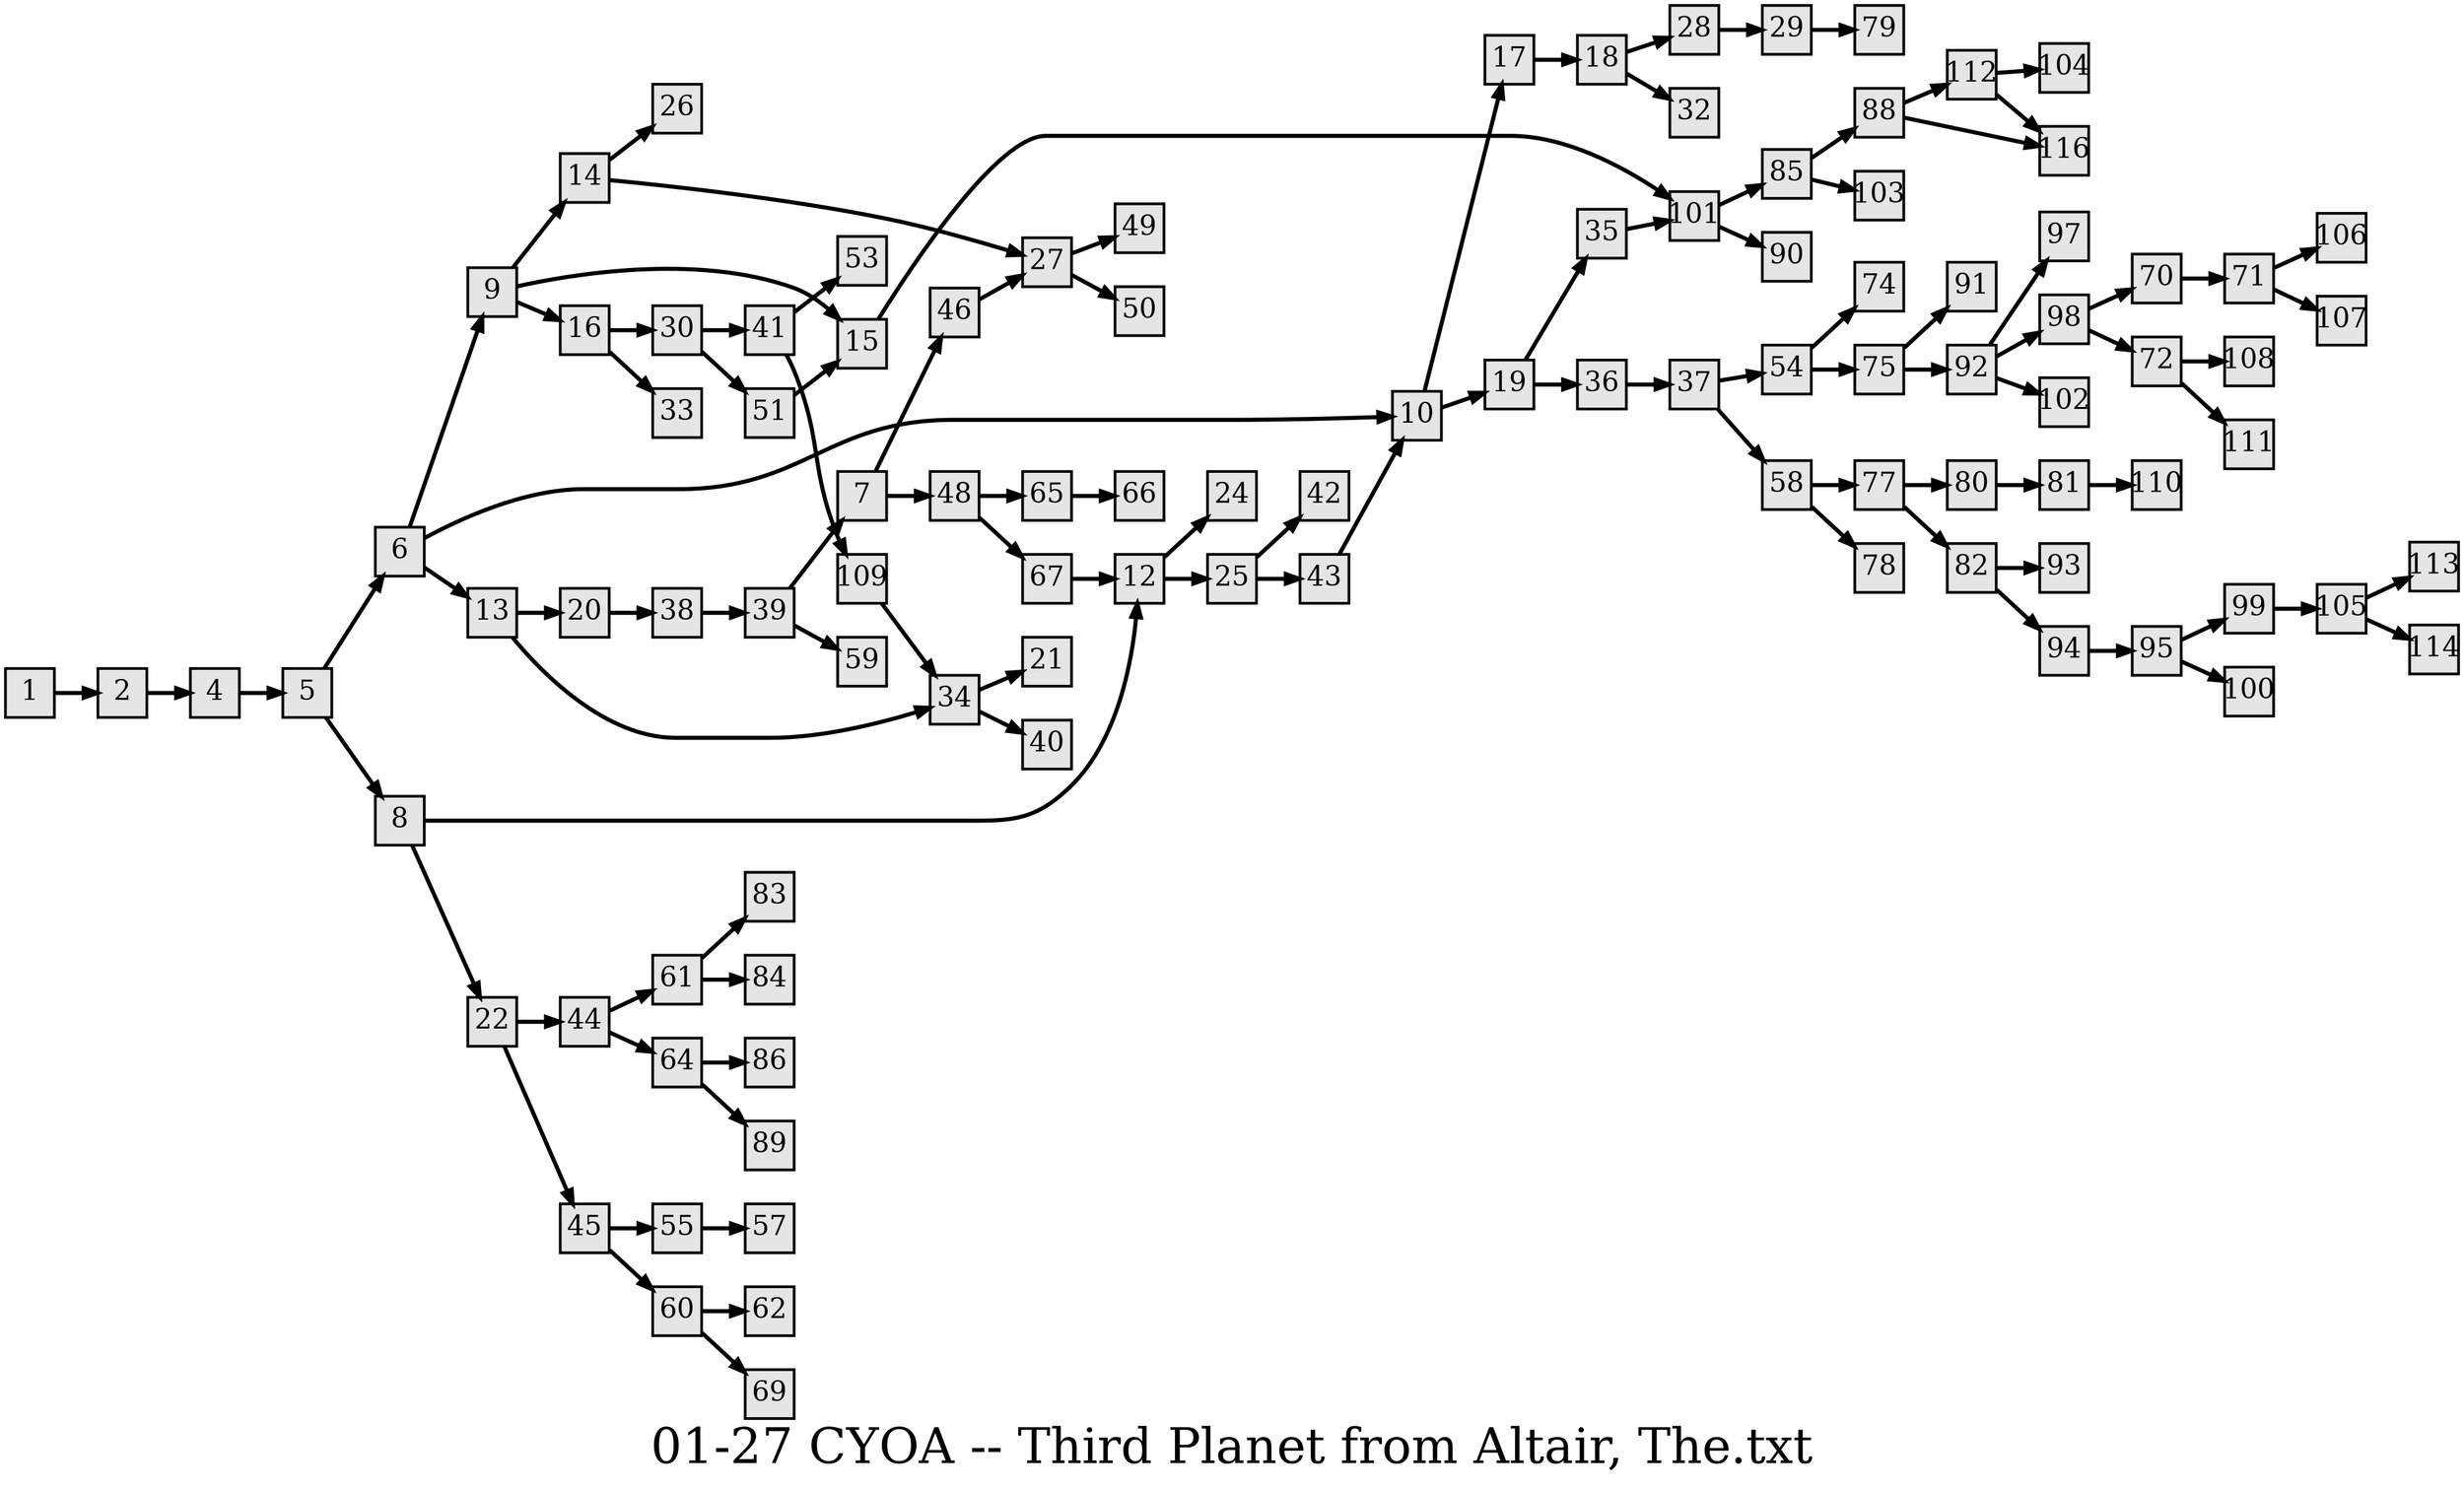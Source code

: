 digraph g{
  graph [ label="01-27 CYOA -- Third Planet from Altair, The.txt" rankdir=LR, ordering=out, fontsize=36, nodesep="0.35", ranksep="0.45"];
  node  [shape=rect, penwidth=2, fontsize=20, style=filled, fillcolor=grey90, margin="0,0", labelfloat=true, regular=true, fixedsize=true];
  edge  [labelfloat=true, penwidth=3, fontsize=12];

  1 -> 2;
  2 -> 4;
  4 -> 5;
  5 -> 6;
  5 -> 8;
  6 -> 9;
  6 -> 10;
  6 -> 13;
  7 -> 46;
  7 -> 48;
  8 -> 12;
  8 -> 22;
  9 -> 14;
  9 -> 15;
  9 -> 16;
  10 -> 17;
  10 -> 19;
  12 -> 24;
  12 -> 25;
  13 -> 20;
  13 -> 34;
  14 -> 26;
  14 -> 27;
  15 -> 101;
  16 -> 30;
  16 -> 33;
  17 -> 18;
  18 -> 28;
  18 -> 32;
  19 -> 35;
  19 -> 36;
  20 -> 38;
  22 -> 44;
  22 -> 45;
  25 -> 42;
  25 -> 43;
  27 -> 49;
  27 -> 50;
  28 -> 29;
  29 -> 79;
  30 -> 41;
  30 -> 51;
  34 -> 21;
  34 -> 40;
  35 -> 101;
  36 -> 37;
  37 -> 54;
  37 -> 58;
  38 -> 39;
  39 -> 7;
  39 -> 59;
  41 -> 53;
  41 -> 109;
  43 -> 10;
  44 -> 61;
  44 -> 64;
  45 -> 55;
  45 -> 60;
  46 -> 27;
  48 -> 65;
  48 -> 67;
  51 -> 15;
  54 -> 74;
  54 -> 75;
  55 -> 57;
  58 -> 77;
  58 -> 78;
  60 -> 62;
  60 -> 69;
  61 -> 83;
  61 -> 84;
  64 -> 86;
  64 -> 89;
  65 -> 66;
  67 -> 12;
  70 -> 71;
  71 -> 106;
  71 -> 107;
  72 -> 108;
  72 -> 111;
  75 -> 91;
  75 -> 92;
  77 -> 80;
  77 -> 82;
  80 -> 81;
  81 -> 110;
  82 -> 93;
  82 -> 94;
  85 -> 88;
  85 -> 103;
  88 -> 112;
  88 -> 116;
  92 -> 97;
  92 -> 98;
  92 -> 102;
  94 -> 95;
  95 -> 99;
  95 -> 100;
  98 -> 70;
  98 -> 72;
  99 -> 105;
  101 -> 85;
  101 -> 90;
  105 -> 113;
  105 -> 114;
  109 -> 34;
  112 -> 104;
  112 -> 116;
}

